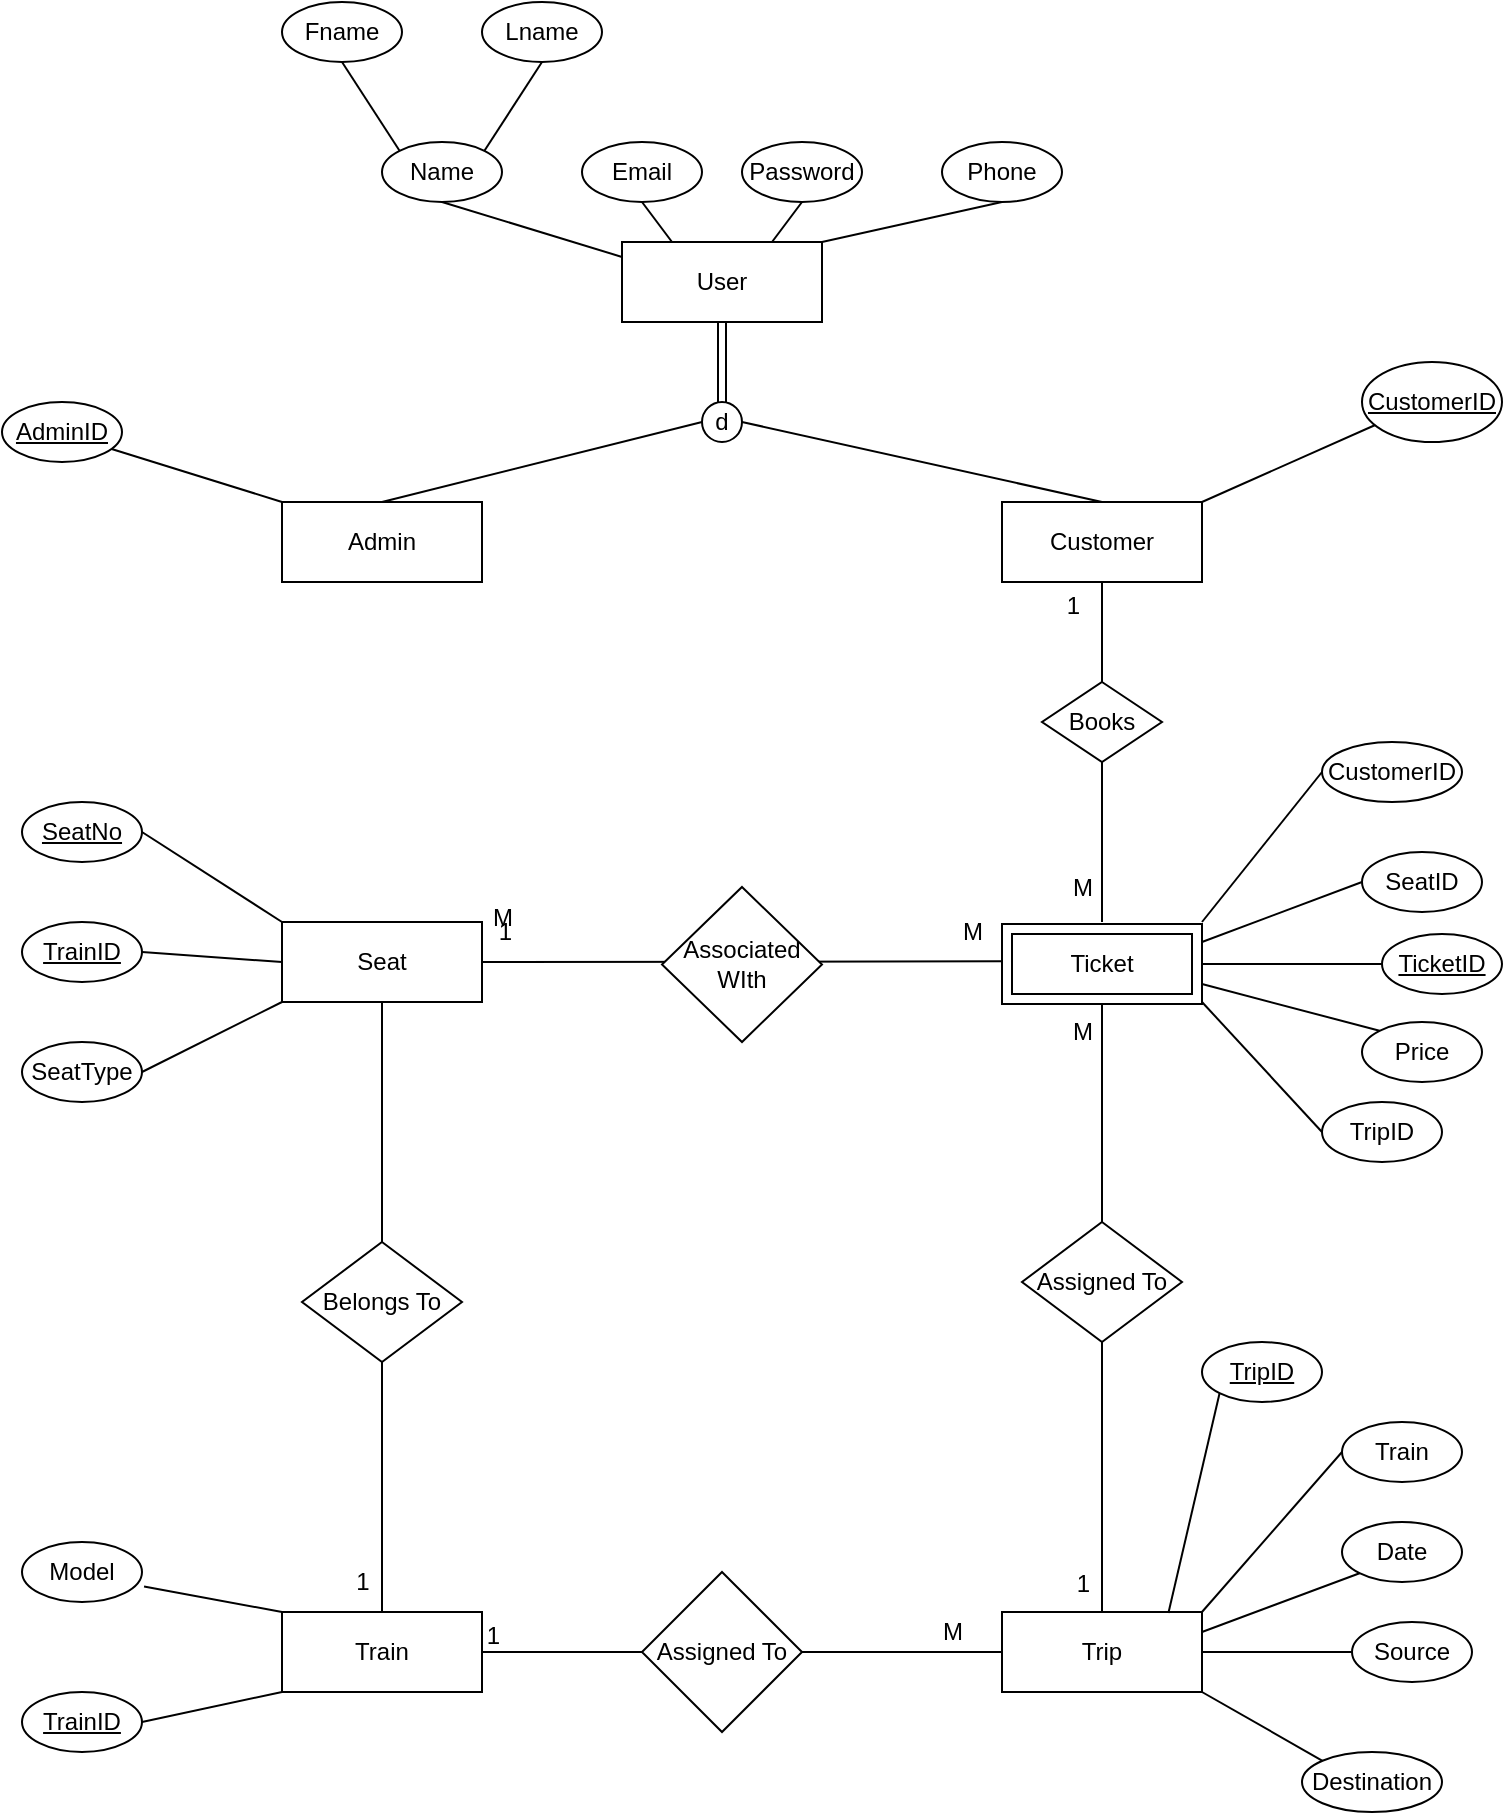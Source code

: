 <mxfile version="21.3.2" type="device">
  <diagram id="R2lEEEUBdFMjLlhIrx00" name="Page-1">
    <mxGraphModel dx="819" dy="422" grid="1" gridSize="10" guides="1" tooltips="1" connect="1" arrows="1" fold="1" page="1" pageScale="1" pageWidth="850" pageHeight="1100" math="0" shadow="0" extFonts="Permanent Marker^https://fonts.googleapis.com/css?family=Permanent+Marker">
      <root>
        <mxCell id="0" />
        <mxCell id="1" parent="0" />
        <mxCell id="S_TLuqgDTXEEFybJ3QDy-1" value="User" style="whiteSpace=wrap;html=1;align=center;" parent="1" vertex="1">
          <mxGeometry x="470" y="230" width="100" height="40" as="geometry" />
        </mxCell>
        <mxCell id="S_TLuqgDTXEEFybJ3QDy-2" value="Admin" style="whiteSpace=wrap;html=1;align=center;" parent="1" vertex="1">
          <mxGeometry x="300" y="360" width="100" height="40" as="geometry" />
        </mxCell>
        <mxCell id="S_TLuqgDTXEEFybJ3QDy-4" value="Customer" style="whiteSpace=wrap;html=1;align=center;" parent="1" vertex="1">
          <mxGeometry x="660" y="360" width="100" height="40" as="geometry" />
        </mxCell>
        <mxCell id="S_TLuqgDTXEEFybJ3QDy-7" value="" style="shape=link;html=1;rounded=0;exitX=0.5;exitY=1;exitDx=0;exitDy=0;" parent="1" source="S_TLuqgDTXEEFybJ3QDy-1" edge="1">
          <mxGeometry relative="1" as="geometry">
            <mxPoint x="510" y="310" as="sourcePoint" />
            <mxPoint x="520" y="310" as="targetPoint" />
          </mxGeometry>
        </mxCell>
        <mxCell id="S_TLuqgDTXEEFybJ3QDy-8" value="" style="resizable=0;html=1;whiteSpace=wrap;align=right;verticalAlign=bottom;" parent="S_TLuqgDTXEEFybJ3QDy-7" connectable="0" vertex="1">
          <mxGeometry x="1" relative="1" as="geometry" />
        </mxCell>
        <mxCell id="1GjXLrG3ZuYTbCbOP0cH-1" value="d" style="ellipse;whiteSpace=wrap;html=1;" parent="1" vertex="1">
          <mxGeometry x="510" y="310" width="20" height="20" as="geometry" />
        </mxCell>
        <mxCell id="1GjXLrG3ZuYTbCbOP0cH-2" value="" style="endArrow=none;html=1;rounded=0;exitX=0.5;exitY=0;exitDx=0;exitDy=0;" parent="1" source="S_TLuqgDTXEEFybJ3QDy-2" edge="1">
          <mxGeometry width="50" height="50" relative="1" as="geometry">
            <mxPoint x="460" y="370" as="sourcePoint" />
            <mxPoint x="510" y="320" as="targetPoint" />
          </mxGeometry>
        </mxCell>
        <mxCell id="1GjXLrG3ZuYTbCbOP0cH-4" value="" style="endArrow=none;html=1;rounded=0;entryX=1;entryY=0.5;entryDx=0;entryDy=0;exitX=0.5;exitY=0;exitDx=0;exitDy=0;" parent="1" source="S_TLuqgDTXEEFybJ3QDy-4" target="1GjXLrG3ZuYTbCbOP0cH-1" edge="1">
          <mxGeometry width="50" height="50" relative="1" as="geometry">
            <mxPoint x="550" y="400" as="sourcePoint" />
            <mxPoint x="600" y="350" as="targetPoint" />
          </mxGeometry>
        </mxCell>
        <mxCell id="1GjXLrG3ZuYTbCbOP0cH-5" value="Name" style="ellipse;whiteSpace=wrap;html=1;" parent="1" vertex="1">
          <mxGeometry x="350" y="180" width="60" height="30" as="geometry" />
        </mxCell>
        <mxCell id="1GjXLrG3ZuYTbCbOP0cH-6" value="Email" style="ellipse;whiteSpace=wrap;html=1;" parent="1" vertex="1">
          <mxGeometry x="450" y="180" width="60" height="30" as="geometry" />
        </mxCell>
        <mxCell id="1GjXLrG3ZuYTbCbOP0cH-7" value="Password" style="ellipse;whiteSpace=wrap;html=1;" parent="1" vertex="1">
          <mxGeometry x="530" y="180" width="60" height="30" as="geometry" />
        </mxCell>
        <mxCell id="1GjXLrG3ZuYTbCbOP0cH-8" value="Fname" style="ellipse;whiteSpace=wrap;html=1;" parent="1" vertex="1">
          <mxGeometry x="300" y="110" width="60" height="30" as="geometry" />
        </mxCell>
        <mxCell id="1GjXLrG3ZuYTbCbOP0cH-10" value="" style="endArrow=none;html=1;rounded=0;entryX=0.5;entryY=1;entryDx=0;entryDy=0;exitX=0;exitY=0;exitDx=0;exitDy=0;" parent="1" source="1GjXLrG3ZuYTbCbOP0cH-5" target="1GjXLrG3ZuYTbCbOP0cH-8" edge="1">
          <mxGeometry width="50" height="50" relative="1" as="geometry">
            <mxPoint x="310" y="200" as="sourcePoint" />
            <mxPoint x="360" y="150" as="targetPoint" />
          </mxGeometry>
        </mxCell>
        <mxCell id="1GjXLrG3ZuYTbCbOP0cH-11" value="Lname" style="ellipse;whiteSpace=wrap;html=1;" parent="1" vertex="1">
          <mxGeometry x="400" y="110" width="60" height="30" as="geometry" />
        </mxCell>
        <mxCell id="1GjXLrG3ZuYTbCbOP0cH-12" value="" style="endArrow=none;html=1;rounded=0;entryX=0.5;entryY=1;entryDx=0;entryDy=0;exitX=1;exitY=0;exitDx=0;exitDy=0;" parent="1" source="1GjXLrG3ZuYTbCbOP0cH-5" target="1GjXLrG3ZuYTbCbOP0cH-11" edge="1">
          <mxGeometry width="50" height="50" relative="1" as="geometry">
            <mxPoint x="494" y="184" as="sourcePoint" />
            <mxPoint x="495" y="150" as="targetPoint" />
          </mxGeometry>
        </mxCell>
        <mxCell id="1GjXLrG3ZuYTbCbOP0cH-13" value="" style="endArrow=none;html=1;rounded=0;entryX=0.5;entryY=1;entryDx=0;entryDy=0;exitX=0.004;exitY=0.19;exitDx=0;exitDy=0;exitPerimeter=0;" parent="1" source="S_TLuqgDTXEEFybJ3QDy-1" target="1GjXLrG3ZuYTbCbOP0cH-5" edge="1">
          <mxGeometry width="50" height="50" relative="1" as="geometry">
            <mxPoint x="380" y="290" as="sourcePoint" />
            <mxPoint x="430" y="240" as="targetPoint" />
          </mxGeometry>
        </mxCell>
        <mxCell id="1GjXLrG3ZuYTbCbOP0cH-14" value="" style="endArrow=none;html=1;rounded=0;entryX=0.5;entryY=1;entryDx=0;entryDy=0;exitX=0.25;exitY=0;exitDx=0;exitDy=0;" parent="1" source="S_TLuqgDTXEEFybJ3QDy-1" target="1GjXLrG3ZuYTbCbOP0cH-6" edge="1">
          <mxGeometry width="50" height="50" relative="1" as="geometry">
            <mxPoint x="510" y="260" as="sourcePoint" />
            <mxPoint x="560" y="210" as="targetPoint" />
          </mxGeometry>
        </mxCell>
        <mxCell id="1GjXLrG3ZuYTbCbOP0cH-16" value="" style="endArrow=none;html=1;rounded=0;entryX=0.5;entryY=1;entryDx=0;entryDy=0;exitX=0.75;exitY=0;exitDx=0;exitDy=0;" parent="1" source="S_TLuqgDTXEEFybJ3QDy-1" target="1GjXLrG3ZuYTbCbOP0cH-7" edge="1">
          <mxGeometry width="50" height="50" relative="1" as="geometry">
            <mxPoint x="670" y="280" as="sourcePoint" />
            <mxPoint x="720" y="230" as="targetPoint" />
          </mxGeometry>
        </mxCell>
        <mxCell id="hJ7zthsnXFYYwpF40C21-1" value="Train" style="whiteSpace=wrap;html=1;align=center;" parent="1" vertex="1">
          <mxGeometry x="300" y="915" width="100" height="40" as="geometry" />
        </mxCell>
        <mxCell id="hJ7zthsnXFYYwpF40C21-2" value="Trip" style="whiteSpace=wrap;html=1;align=center;" parent="1" vertex="1">
          <mxGeometry x="660" y="915" width="100" height="40" as="geometry" />
        </mxCell>
        <mxCell id="hJ7zthsnXFYYwpF40C21-4" value="" style="endArrow=none;html=1;rounded=0;entryX=0.5;entryY=1;entryDx=0;entryDy=0;exitX=0.004;exitY=0.19;exitDx=0;exitDy=0;exitPerimeter=0;" parent="1" edge="1">
          <mxGeometry width="50" height="50" relative="1" as="geometry">
            <mxPoint x="300" y="360" as="sourcePoint" />
            <mxPoint x="210" y="332" as="targetPoint" />
          </mxGeometry>
        </mxCell>
        <mxCell id="hJ7zthsnXFYYwpF40C21-6" value="" style="endArrow=none;html=1;rounded=0;entryX=0.5;entryY=1;entryDx=0;entryDy=0;" parent="1" edge="1">
          <mxGeometry width="50" height="50" relative="1" as="geometry">
            <mxPoint x="850" y="320" as="sourcePoint" />
            <mxPoint x="760" y="360" as="targetPoint" />
          </mxGeometry>
        </mxCell>
        <mxCell id="hJ7zthsnXFYYwpF40C21-8" value="&lt;u&gt;AdminID&lt;/u&gt;" style="ellipse;whiteSpace=wrap;html=1;" parent="1" vertex="1">
          <mxGeometry x="160" y="310" width="60" height="30" as="geometry" />
        </mxCell>
        <mxCell id="hJ7zthsnXFYYwpF40C21-9" value="&lt;u&gt;CustomerID&lt;/u&gt;" style="ellipse;whiteSpace=wrap;html=1;" parent="1" vertex="1">
          <mxGeometry x="840" y="290" width="70" height="40" as="geometry" />
        </mxCell>
        <mxCell id="hJ7zthsnXFYYwpF40C21-11" value="" style="endArrow=none;html=1;rounded=0;exitX=0;exitY=0;exitDx=0;exitDy=0;entryX=1.017;entryY=0.742;entryDx=0;entryDy=0;entryPerimeter=0;" parent="1" source="hJ7zthsnXFYYwpF40C21-1" target="hJ7zthsnXFYYwpF40C21-13" edge="1">
          <mxGeometry width="50" height="50" relative="1" as="geometry">
            <mxPoint x="310" y="915" as="sourcePoint" />
            <mxPoint x="260.48" y="895" as="targetPoint" />
            <Array as="points" />
          </mxGeometry>
        </mxCell>
        <mxCell id="hJ7zthsnXFYYwpF40C21-12" value="" style="endArrow=none;html=1;rounded=0;entryX=0;entryY=1;entryDx=0;entryDy=0;exitX=1;exitY=0.5;exitDx=0;exitDy=0;" parent="1" source="hJ7zthsnXFYYwpF40C21-14" target="hJ7zthsnXFYYwpF40C21-1" edge="1">
          <mxGeometry width="50" height="50" relative="1" as="geometry">
            <mxPoint x="260.48" y="965" as="sourcePoint" />
            <mxPoint x="300" y="955" as="targetPoint" />
          </mxGeometry>
        </mxCell>
        <mxCell id="hJ7zthsnXFYYwpF40C21-13" value="Model" style="ellipse;whiteSpace=wrap;html=1;" parent="1" vertex="1">
          <mxGeometry x="170" y="880" width="60" height="30" as="geometry" />
        </mxCell>
        <mxCell id="hJ7zthsnXFYYwpF40C21-14" value="&lt;u&gt;TrainID&lt;/u&gt;" style="ellipse;whiteSpace=wrap;html=1;" parent="1" vertex="1">
          <mxGeometry x="170" y="955" width="60" height="30" as="geometry" />
        </mxCell>
        <mxCell id="hJ7zthsnXFYYwpF40C21-15" value="Seat" style="whiteSpace=wrap;html=1;align=center;" parent="1" vertex="1">
          <mxGeometry x="300" y="570" width="100" height="40" as="geometry" />
        </mxCell>
        <mxCell id="hJ7zthsnXFYYwpF40C21-18" value="CustomerID" style="ellipse;whiteSpace=wrap;html=1;" parent="1" vertex="1">
          <mxGeometry x="820" y="480" width="70" height="30" as="geometry" />
        </mxCell>
        <mxCell id="hJ7zthsnXFYYwpF40C21-19" value="SeatID" style="ellipse;whiteSpace=wrap;html=1;" parent="1" vertex="1">
          <mxGeometry x="840" y="535" width="60" height="30" as="geometry" />
        </mxCell>
        <mxCell id="hJ7zthsnXFYYwpF40C21-20" value="TripID" style="ellipse;whiteSpace=wrap;html=1;" parent="1" vertex="1">
          <mxGeometry x="820" y="660" width="60" height="30" as="geometry" />
        </mxCell>
        <mxCell id="hJ7zthsnXFYYwpF40C21-22" value="" style="endArrow=none;html=1;rounded=0;entryX=1;entryY=0;entryDx=0;entryDy=0;exitX=0;exitY=0.5;exitDx=0;exitDy=0;" parent="1" source="hJ7zthsnXFYYwpF40C21-18" edge="1">
          <mxGeometry width="50" height="50" relative="1" as="geometry">
            <mxPoint x="850" y="598" as="sourcePoint" />
            <mxPoint x="760.0" y="570" as="targetPoint" />
          </mxGeometry>
        </mxCell>
        <mxCell id="hJ7zthsnXFYYwpF40C21-24" value="&lt;u&gt;SeatNo&lt;/u&gt;" style="ellipse;whiteSpace=wrap;html=1;" parent="1" vertex="1">
          <mxGeometry x="170" y="510" width="60" height="30" as="geometry" />
        </mxCell>
        <mxCell id="hJ7zthsnXFYYwpF40C21-26" value="" style="endArrow=none;html=1;rounded=0;exitX=1;exitY=0.25;exitDx=0;exitDy=0;entryX=0;entryY=0.5;entryDx=0;entryDy=0;" parent="1" target="hJ7zthsnXFYYwpF40C21-19" edge="1">
          <mxGeometry width="50" height="50" relative="1" as="geometry">
            <mxPoint x="760.0" y="580" as="sourcePoint" />
            <mxPoint x="850" y="590" as="targetPoint" />
          </mxGeometry>
        </mxCell>
        <mxCell id="hJ7zthsnXFYYwpF40C21-27" value="" style="endArrow=none;html=1;rounded=0;exitX=0;exitY=0.5;exitDx=0;exitDy=0;entryX=1;entryY=1;entryDx=0;entryDy=0;" parent="1" source="hJ7zthsnXFYYwpF40C21-20" edge="1">
          <mxGeometry width="50" height="50" relative="1" as="geometry">
            <mxPoint x="820" y="670" as="sourcePoint" />
            <mxPoint x="760.0" y="610" as="targetPoint" />
          </mxGeometry>
        </mxCell>
        <mxCell id="hJ7zthsnXFYYwpF40C21-28" value="TrainID" style="ellipse;whiteSpace=wrap;html=1;fontStyle=4" parent="1" vertex="1">
          <mxGeometry x="170" y="570" width="60" height="30" as="geometry" />
        </mxCell>
        <mxCell id="hJ7zthsnXFYYwpF40C21-29" value=" SeatType" style="ellipse;whiteSpace=wrap;html=1;" parent="1" vertex="1">
          <mxGeometry x="170" y="630" width="60" height="30" as="geometry" />
        </mxCell>
        <mxCell id="hJ7zthsnXFYYwpF40C21-30" value="" style="endArrow=none;html=1;rounded=0;exitX=0;exitY=0;exitDx=0;exitDy=0;entryX=1;entryY=0.5;entryDx=0;entryDy=0;" parent="1" source="hJ7zthsnXFYYwpF40C21-15" target="hJ7zthsnXFYYwpF40C21-24" edge="1">
          <mxGeometry width="50" height="50" relative="1" as="geometry">
            <mxPoint x="310" y="480" as="sourcePoint" />
            <mxPoint x="260" y="440" as="targetPoint" />
          </mxGeometry>
        </mxCell>
        <mxCell id="hJ7zthsnXFYYwpF40C21-32" value="" style="endArrow=none;html=1;rounded=0;exitX=0;exitY=0.5;exitDx=0;exitDy=0;entryX=1;entryY=0.5;entryDx=0;entryDy=0;" parent="1" source="hJ7zthsnXFYYwpF40C21-15" target="hJ7zthsnXFYYwpF40C21-28" edge="1">
          <mxGeometry width="50" height="50" relative="1" as="geometry">
            <mxPoint x="310" y="500" as="sourcePoint" />
            <mxPoint x="259" y="500" as="targetPoint" />
          </mxGeometry>
        </mxCell>
        <mxCell id="hJ7zthsnXFYYwpF40C21-33" value="" style="endArrow=none;html=1;rounded=0;exitX=0;exitY=1;exitDx=0;exitDy=0;entryX=1;entryY=0.5;entryDx=0;entryDy=0;" parent="1" source="hJ7zthsnXFYYwpF40C21-15" target="hJ7zthsnXFYYwpF40C21-29" edge="1">
          <mxGeometry width="50" height="50" relative="1" as="geometry">
            <mxPoint x="320" y="510" as="sourcePoint" />
            <mxPoint x="269" y="510" as="targetPoint" />
          </mxGeometry>
        </mxCell>
        <mxCell id="hJ7zthsnXFYYwpF40C21-35" value="Phone" style="ellipse;whiteSpace=wrap;html=1;" parent="1" vertex="1">
          <mxGeometry x="630" y="180" width="60" height="30" as="geometry" />
        </mxCell>
        <mxCell id="hJ7zthsnXFYYwpF40C21-36" value="" style="endArrow=none;html=1;rounded=0;entryX=0.5;entryY=1;entryDx=0;entryDy=0;exitX=1;exitY=0;exitDx=0;exitDy=0;" parent="1" source="S_TLuqgDTXEEFybJ3QDy-1" target="hJ7zthsnXFYYwpF40C21-35" edge="1">
          <mxGeometry width="50" height="50" relative="1" as="geometry">
            <mxPoint x="555" y="240" as="sourcePoint" />
            <mxPoint x="570" y="220" as="targetPoint" />
          </mxGeometry>
        </mxCell>
        <mxCell id="hJ7zthsnXFYYwpF40C21-38" value="&lt;u&gt;TripID&lt;/u&gt;" style="ellipse;whiteSpace=wrap;html=1;" parent="1" vertex="1">
          <mxGeometry x="760" y="780" width="60" height="30" as="geometry" />
        </mxCell>
        <mxCell id="hJ7zthsnXFYYwpF40C21-39" value="Train" style="ellipse;whiteSpace=wrap;html=1;" parent="1" vertex="1">
          <mxGeometry x="830" y="820" width="60" height="30" as="geometry" />
        </mxCell>
        <mxCell id="hJ7zthsnXFYYwpF40C21-40" value="Date" style="ellipse;whiteSpace=wrap;html=1;" parent="1" vertex="1">
          <mxGeometry x="830" y="870" width="60" height="30" as="geometry" />
        </mxCell>
        <mxCell id="hJ7zthsnXFYYwpF40C21-41" value="Source" style="ellipse;whiteSpace=wrap;html=1;" parent="1" vertex="1">
          <mxGeometry x="835" y="920" width="60" height="30" as="geometry" />
        </mxCell>
        <mxCell id="hJ7zthsnXFYYwpF40C21-42" value="Destination" style="ellipse;whiteSpace=wrap;html=1;" parent="1" vertex="1">
          <mxGeometry x="810" y="985" width="70" height="30" as="geometry" />
        </mxCell>
        <mxCell id="hJ7zthsnXFYYwpF40C21-45" value="" style="endArrow=none;html=1;rounded=0;entryX=0;entryY=1;entryDx=0;entryDy=0;exitX=0.932;exitY=0.013;exitDx=0;exitDy=0;exitPerimeter=0;" parent="1" target="hJ7zthsnXFYYwpF40C21-38" edge="1">
          <mxGeometry width="50" height="50" relative="1" as="geometry">
            <mxPoint x="743.2" y="915.52" as="sourcePoint" />
            <mxPoint x="700" y="870" as="targetPoint" />
          </mxGeometry>
        </mxCell>
        <mxCell id="hJ7zthsnXFYYwpF40C21-47" value="" style="endArrow=none;html=1;rounded=0;entryX=0;entryY=0.5;entryDx=0;entryDy=0;exitX=1;exitY=0;exitDx=0;exitDy=0;" parent="1" source="hJ7zthsnXFYYwpF40C21-2" target="hJ7zthsnXFYYwpF40C21-39" edge="1">
          <mxGeometry width="50" height="50" relative="1" as="geometry">
            <mxPoint x="759.4" y="918.44" as="sourcePoint" />
            <mxPoint x="810" y="820" as="targetPoint" />
          </mxGeometry>
        </mxCell>
        <mxCell id="hJ7zthsnXFYYwpF40C21-48" value="" style="endArrow=none;html=1;rounded=0;entryX=0;entryY=1;entryDx=0;entryDy=0;exitX=1;exitY=0.25;exitDx=0;exitDy=0;" parent="1" source="hJ7zthsnXFYYwpF40C21-2" target="hJ7zthsnXFYYwpF40C21-40" edge="1">
          <mxGeometry width="50" height="50" relative="1" as="geometry">
            <mxPoint x="759.7" y="931.52" as="sourcePoint" />
            <mxPoint x="820" y="830" as="targetPoint" />
          </mxGeometry>
        </mxCell>
        <mxCell id="hJ7zthsnXFYYwpF40C21-49" value="" style="endArrow=none;html=1;rounded=0;entryX=0;entryY=0.5;entryDx=0;entryDy=0;exitX=1;exitY=0.5;exitDx=0;exitDy=0;" parent="1" source="hJ7zthsnXFYYwpF40C21-2" target="hJ7zthsnXFYYwpF40C21-41" edge="1">
          <mxGeometry width="50" height="50" relative="1" as="geometry">
            <mxPoint x="760.1" y="942.44" as="sourcePoint" />
            <mxPoint x="830" y="840" as="targetPoint" />
          </mxGeometry>
        </mxCell>
        <mxCell id="hJ7zthsnXFYYwpF40C21-50" value="" style="endArrow=none;html=1;rounded=0;exitX=1;exitY=1;exitDx=0;exitDy=0;entryX=0;entryY=0;entryDx=0;entryDy=0;" parent="1" source="hJ7zthsnXFYYwpF40C21-2" target="hJ7zthsnXFYYwpF40C21-42" edge="1">
          <mxGeometry width="50" height="50" relative="1" as="geometry">
            <mxPoint x="760.5" y="948.6" as="sourcePoint" />
            <mxPoint x="830" y="970" as="targetPoint" />
          </mxGeometry>
        </mxCell>
        <mxCell id="hJ7zthsnXFYYwpF40C21-57" value="" style="endArrow=none;html=1;rounded=0;entryX=0.5;entryY=1;entryDx=0;entryDy=0;exitX=0.5;exitY=0;exitDx=0;exitDy=0;" parent="1" target="S_TLuqgDTXEEFybJ3QDy-4" edge="1">
          <mxGeometry relative="1" as="geometry">
            <mxPoint x="710.0" y="570" as="sourcePoint" />
            <mxPoint x="680" y="470" as="targetPoint" />
          </mxGeometry>
        </mxCell>
        <mxCell id="hJ7zthsnXFYYwpF40C21-58" value="1" style="resizable=0;html=1;whiteSpace=wrap;align=right;verticalAlign=bottom;" parent="hJ7zthsnXFYYwpF40C21-57" connectable="0" vertex="1">
          <mxGeometry x="1" relative="1" as="geometry">
            <mxPoint x="-10" y="20" as="offset" />
          </mxGeometry>
        </mxCell>
        <mxCell id="hJ7zthsnXFYYwpF40C21-59" value="M" style="text;html=1;align=center;verticalAlign=middle;resizable=0;points=[];autosize=1;strokeColor=none;fillColor=none;" parent="1" vertex="1">
          <mxGeometry x="685" y="538" width="30" height="30" as="geometry" />
        </mxCell>
        <mxCell id="hJ7zthsnXFYYwpF40C21-61" value="" style="endArrow=none;html=1;rounded=0;entryX=0.5;entryY=0;entryDx=0;entryDy=0;exitX=0.5;exitY=1;exitDx=0;exitDy=0;" parent="1" target="hJ7zthsnXFYYwpF40C21-2" edge="1">
          <mxGeometry relative="1" as="geometry">
            <mxPoint x="710.0" y="610" as="sourcePoint" />
            <mxPoint x="650" y="700" as="targetPoint" />
            <Array as="points">
              <mxPoint x="710" y="680" />
            </Array>
          </mxGeometry>
        </mxCell>
        <mxCell id="hJ7zthsnXFYYwpF40C21-62" value="1" style="resizable=0;html=1;whiteSpace=wrap;align=right;verticalAlign=bottom;" parent="hJ7zthsnXFYYwpF40C21-61" connectable="0" vertex="1">
          <mxGeometry x="1" relative="1" as="geometry">
            <mxPoint x="-5" y="-6" as="offset" />
          </mxGeometry>
        </mxCell>
        <mxCell id="hJ7zthsnXFYYwpF40C21-64" value="M" style="text;html=1;align=center;verticalAlign=middle;resizable=0;points=[];autosize=1;strokeColor=none;fillColor=none;" parent="1" vertex="1">
          <mxGeometry x="685" y="610" width="30" height="30" as="geometry" />
        </mxCell>
        <mxCell id="hJ7zthsnXFYYwpF40C21-73" value="M" style="text;html=1;align=center;verticalAlign=middle;resizable=0;points=[];autosize=1;strokeColor=none;fillColor=none;" parent="1" vertex="1">
          <mxGeometry x="620" y="910" width="30" height="30" as="geometry" />
        </mxCell>
        <mxCell id="hJ7zthsnXFYYwpF40C21-75" value="Assigned To" style="shape=rhombus;perimeter=rhombusPerimeter;whiteSpace=wrap;html=1;align=center;" parent="1" vertex="1">
          <mxGeometry x="670" y="720" width="80" height="60" as="geometry" />
        </mxCell>
        <mxCell id="hJ7zthsnXFYYwpF40C21-77" value="Books" style="shape=rhombus;perimeter=rhombusPerimeter;whiteSpace=wrap;html=1;align=center;" parent="1" vertex="1">
          <mxGeometry x="680" y="450" width="60" height="40" as="geometry" />
        </mxCell>
        <mxCell id="hJ7zthsnXFYYwpF40C21-80" value="" style="endArrow=none;html=1;rounded=0;entryX=1;entryY=0.5;entryDx=0;entryDy=0;exitX=0;exitY=0.5;exitDx=0;exitDy=0;" parent="1" source="hJ7zthsnXFYYwpF40C21-2" target="hJ7zthsnXFYYwpF40C21-1" edge="1">
          <mxGeometry relative="1" as="geometry">
            <mxPoint x="520" y="900" as="sourcePoint" />
            <mxPoint x="680" y="900" as="targetPoint" />
          </mxGeometry>
        </mxCell>
        <mxCell id="hJ7zthsnXFYYwpF40C21-81" value="1" style="resizable=0;html=1;whiteSpace=wrap;align=right;verticalAlign=bottom;" parent="hJ7zthsnXFYYwpF40C21-80" connectable="0" vertex="1">
          <mxGeometry x="1" relative="1" as="geometry">
            <mxPoint x="10" as="offset" />
          </mxGeometry>
        </mxCell>
        <mxCell id="hJ7zthsnXFYYwpF40C21-83" value="" style="endArrow=none;html=1;rounded=0;entryX=1;entryY=0.5;entryDx=0;entryDy=0;exitX=0;exitY=0.5;exitDx=0;exitDy=0;" parent="1" target="hJ7zthsnXFYYwpF40C21-15" edge="1">
          <mxGeometry relative="1" as="geometry">
            <mxPoint x="660" y="589.67" as="sourcePoint" />
            <mxPoint x="410" y="589.67" as="targetPoint" />
          </mxGeometry>
        </mxCell>
        <mxCell id="hJ7zthsnXFYYwpF40C21-84" value="1" style="resizable=0;html=1;whiteSpace=wrap;align=right;verticalAlign=bottom;" parent="hJ7zthsnXFYYwpF40C21-83" connectable="0" vertex="1">
          <mxGeometry x="1" relative="1" as="geometry">
            <mxPoint x="16" y="-6" as="offset" />
          </mxGeometry>
        </mxCell>
        <mxCell id="_chPjPEqTz5BwBeuGJpS-2" value="Assigned To" style="rhombus;whiteSpace=wrap;html=1;" parent="1" vertex="1">
          <mxGeometry x="480" y="895" width="80" height="80" as="geometry" />
        </mxCell>
        <mxCell id="_chPjPEqTz5BwBeuGJpS-3" value="" style="endArrow=none;html=1;rounded=0;exitX=0.5;exitY=0;exitDx=0;exitDy=0;entryX=0.5;entryY=1;entryDx=0;entryDy=0;" parent="1" source="hJ7zthsnXFYYwpF40C21-1" target="hJ7zthsnXFYYwpF40C21-15" edge="1">
          <mxGeometry width="50" height="50" relative="1" as="geometry">
            <mxPoint x="430" y="860" as="sourcePoint" />
            <mxPoint x="480" y="810" as="targetPoint" />
          </mxGeometry>
        </mxCell>
        <mxCell id="_chPjPEqTz5BwBeuGJpS-4" value="Associated WIth" style="rhombus;whiteSpace=wrap;html=1;" parent="1" vertex="1">
          <mxGeometry x="490" y="552.5" width="80" height="77.5" as="geometry" />
        </mxCell>
        <mxCell id="_chPjPEqTz5BwBeuGJpS-5" value="Belongs To" style="rhombus;whiteSpace=wrap;html=1;" parent="1" vertex="1">
          <mxGeometry x="310" y="730" width="80" height="60" as="geometry" />
        </mxCell>
        <mxCell id="_chPjPEqTz5BwBeuGJpS-6" value="M" style="text;html=1;align=center;verticalAlign=middle;resizable=0;points=[];autosize=1;strokeColor=none;fillColor=none;" parent="1" vertex="1">
          <mxGeometry x="630" y="560" width="30" height="30" as="geometry" />
        </mxCell>
        <mxCell id="_chPjPEqTz5BwBeuGJpS-7" value="M" style="text;html=1;align=center;verticalAlign=middle;resizable=0;points=[];autosize=1;strokeColor=none;fillColor=none;" parent="1" vertex="1">
          <mxGeometry x="395" y="552.5" width="30" height="30" as="geometry" />
        </mxCell>
        <mxCell id="_chPjPEqTz5BwBeuGJpS-8" value="1" style="text;html=1;align=center;verticalAlign=middle;resizable=0;points=[];autosize=1;strokeColor=none;fillColor=none;" parent="1" vertex="1">
          <mxGeometry x="325" y="885" width="30" height="30" as="geometry" />
        </mxCell>
        <mxCell id="FwTkxasQPOxATthd6m0I-2" value="&lt;u&gt;TicketID&lt;/u&gt;" style="ellipse;whiteSpace=wrap;html=1;" parent="1" vertex="1">
          <mxGeometry x="850" y="576" width="60" height="30" as="geometry" />
        </mxCell>
        <mxCell id="FwTkxasQPOxATthd6m0I-3" value="" style="endArrow=none;html=1;rounded=0;exitX=1;exitY=0.5;exitDx=0;exitDy=0;entryX=0;entryY=0.5;entryDx=0;entryDy=0;" parent="1" source="FwTkxasQPOxATthd6m0I-6" target="FwTkxasQPOxATthd6m0I-2" edge="1">
          <mxGeometry width="50" height="50" relative="1" as="geometry">
            <mxPoint x="760.0" y="600" as="sourcePoint" />
            <mxPoint x="850" y="635" as="targetPoint" />
          </mxGeometry>
        </mxCell>
        <mxCell id="FwTkxasQPOxATthd6m0I-6" value="Ticket" style="shape=ext;margin=3;double=1;whiteSpace=wrap;html=1;align=center;" parent="1" vertex="1">
          <mxGeometry x="660" y="571" width="100" height="40" as="geometry" />
        </mxCell>
        <mxCell id="FwTkxasQPOxATthd6m0I-8" value="Price" style="ellipse;whiteSpace=wrap;html=1;" parent="1" vertex="1">
          <mxGeometry x="840" y="620" width="60" height="30" as="geometry" />
        </mxCell>
        <mxCell id="FwTkxasQPOxATthd6m0I-10" value="" style="endArrow=none;html=1;rounded=0;exitX=1;exitY=0.75;exitDx=0;exitDy=0;entryX=0;entryY=0;entryDx=0;entryDy=0;" parent="1" source="FwTkxasQPOxATthd6m0I-6" target="FwTkxasQPOxATthd6m0I-8" edge="1">
          <mxGeometry width="50" height="50" relative="1" as="geometry">
            <mxPoint x="760" y="630" as="sourcePoint" />
            <mxPoint x="850" y="630" as="targetPoint" />
          </mxGeometry>
        </mxCell>
      </root>
    </mxGraphModel>
  </diagram>
</mxfile>
